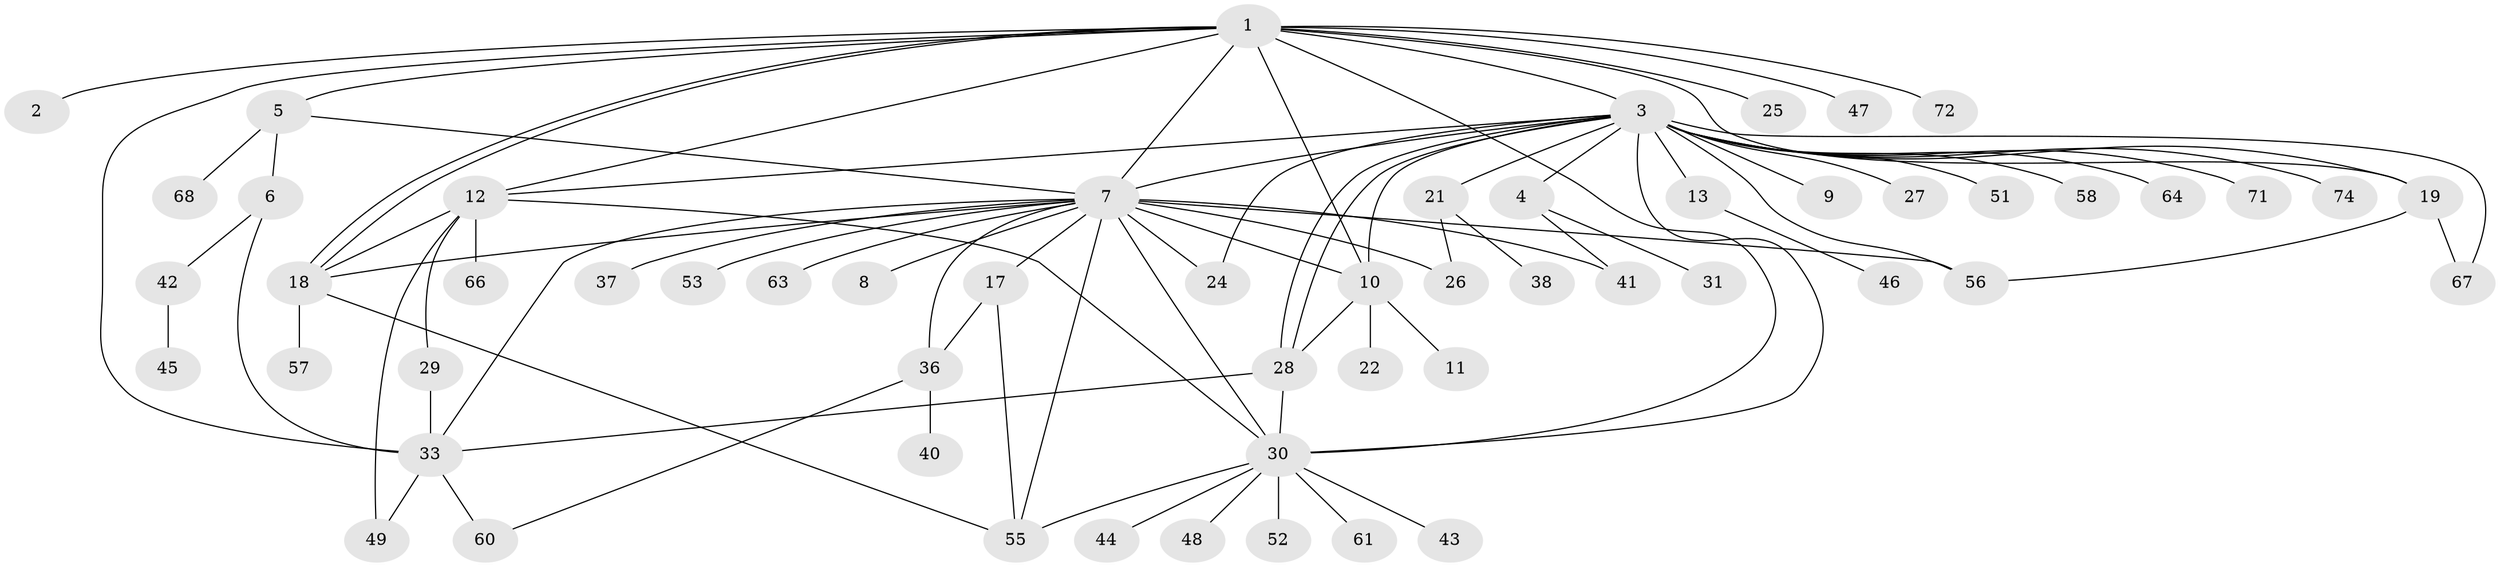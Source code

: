 // Generated by graph-tools (version 1.1) at 2025/52/02/27/25 19:52:00]
// undirected, 57 vertices, 87 edges
graph export_dot {
graph [start="1"]
  node [color=gray90,style=filled];
  1 [super="+23"];
  2;
  3 [super="+16"];
  4;
  5 [super="+69"];
  6;
  7 [super="+14"];
  8;
  9;
  10 [super="+15"];
  11 [super="+20"];
  12 [super="+32"];
  13;
  17;
  18 [super="+50"];
  19 [super="+59"];
  21;
  22;
  24 [super="+39"];
  25;
  26 [super="+35"];
  27;
  28;
  29;
  30 [super="+34"];
  31;
  33 [super="+54"];
  36 [super="+70"];
  37;
  38;
  40;
  41 [super="+65"];
  42 [super="+62"];
  43;
  44;
  45;
  46;
  47;
  48;
  49;
  51;
  52;
  53 [super="+75"];
  55 [super="+73"];
  56;
  57;
  58;
  60;
  61;
  63;
  64;
  66;
  67;
  68;
  71;
  72;
  74;
  1 -- 2;
  1 -- 3;
  1 -- 5;
  1 -- 7;
  1 -- 10 [weight=2];
  1 -- 12;
  1 -- 18;
  1 -- 18;
  1 -- 19;
  1 -- 25;
  1 -- 33;
  1 -- 47;
  1 -- 72;
  1 -- 30;
  3 -- 4;
  3 -- 7 [weight=3];
  3 -- 9;
  3 -- 12;
  3 -- 13 [weight=2];
  3 -- 19;
  3 -- 21;
  3 -- 24;
  3 -- 27;
  3 -- 28;
  3 -- 28;
  3 -- 51;
  3 -- 56;
  3 -- 58;
  3 -- 64;
  3 -- 67;
  3 -- 71;
  3 -- 74;
  3 -- 30;
  3 -- 10;
  4 -- 31;
  4 -- 41;
  5 -- 6;
  5 -- 68;
  5 -- 7;
  6 -- 33;
  6 -- 42;
  7 -- 8;
  7 -- 10;
  7 -- 17;
  7 -- 24;
  7 -- 26;
  7 -- 30;
  7 -- 33;
  7 -- 36 [weight=2];
  7 -- 37;
  7 -- 53;
  7 -- 56;
  7 -- 63;
  7 -- 41;
  7 -- 55;
  7 -- 18;
  10 -- 11;
  10 -- 28;
  10 -- 22;
  12 -- 29;
  12 -- 30;
  12 -- 49;
  12 -- 66;
  12 -- 18;
  13 -- 46;
  17 -- 36;
  17 -- 55;
  18 -- 57;
  18 -- 55;
  19 -- 67;
  19 -- 56;
  21 -- 26;
  21 -- 38;
  28 -- 30;
  28 -- 33;
  29 -- 33;
  30 -- 44;
  30 -- 48;
  30 -- 55;
  30 -- 61;
  30 -- 52;
  30 -- 43;
  33 -- 49;
  33 -- 60;
  36 -- 40;
  36 -- 60;
  42 -- 45;
}
